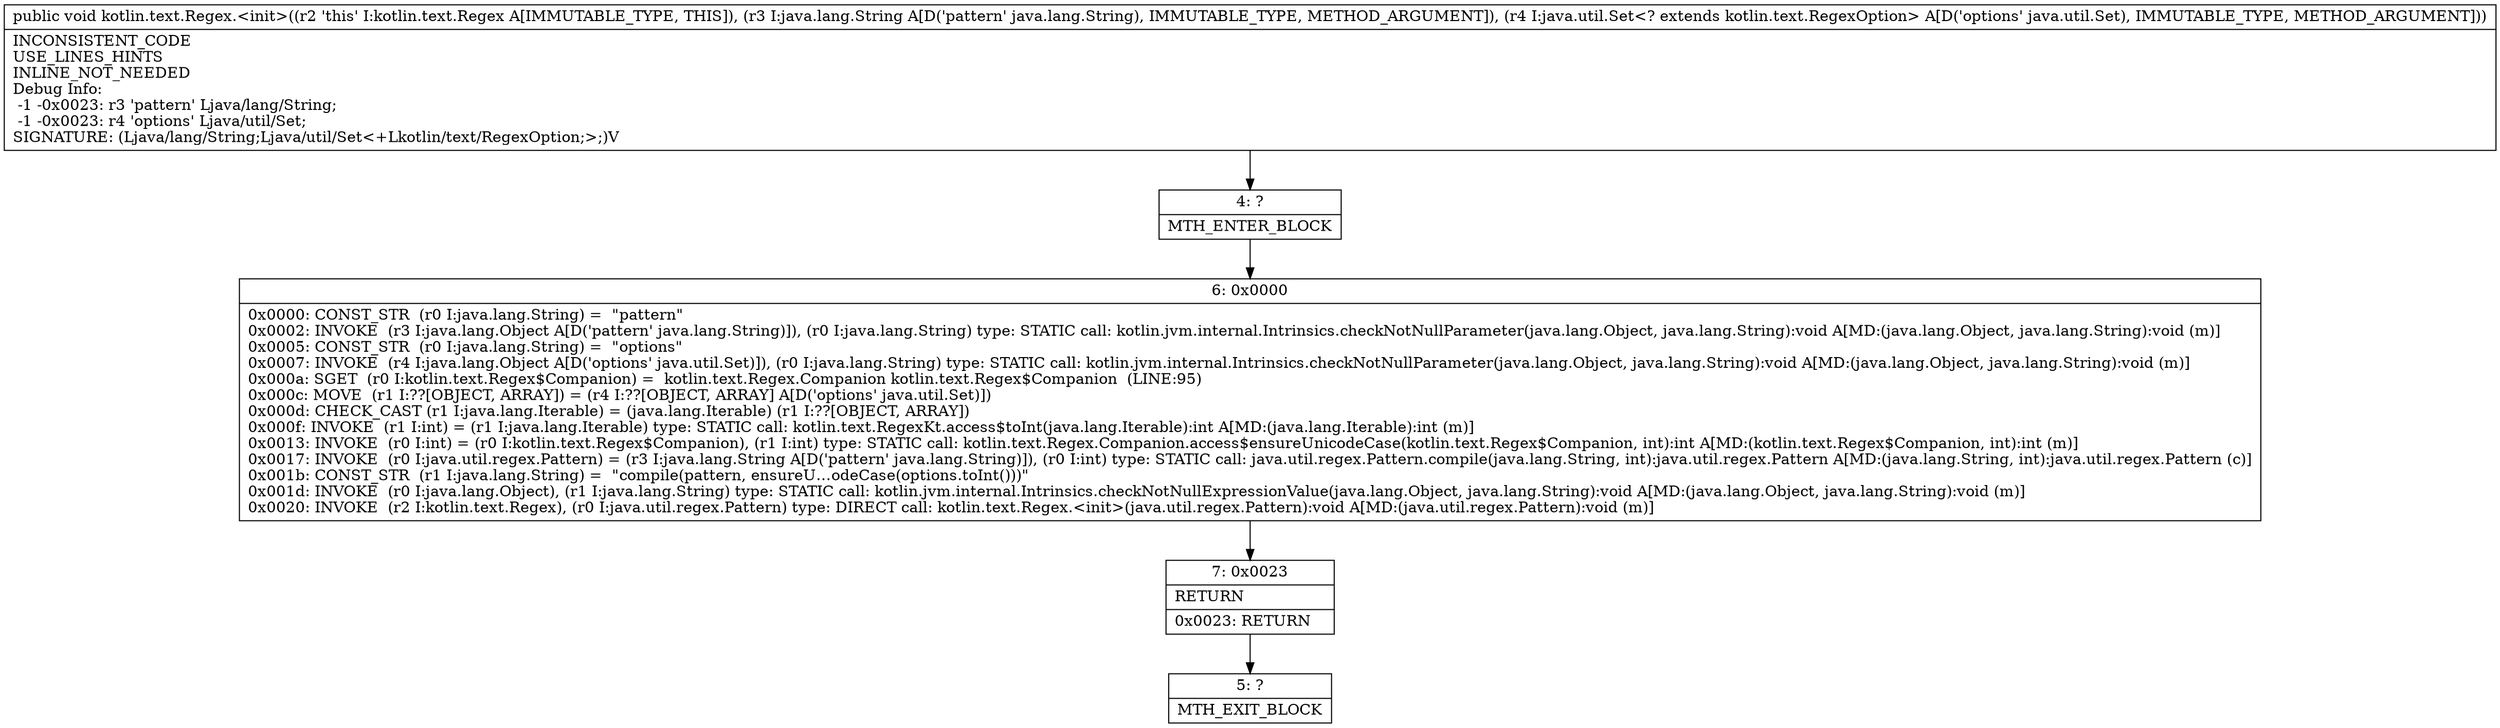 digraph "CFG forkotlin.text.Regex.\<init\>(Ljava\/lang\/String;Ljava\/util\/Set;)V" {
Node_4 [shape=record,label="{4\:\ ?|MTH_ENTER_BLOCK\l}"];
Node_6 [shape=record,label="{6\:\ 0x0000|0x0000: CONST_STR  (r0 I:java.lang.String) =  \"pattern\" \l0x0002: INVOKE  (r3 I:java.lang.Object A[D('pattern' java.lang.String)]), (r0 I:java.lang.String) type: STATIC call: kotlin.jvm.internal.Intrinsics.checkNotNullParameter(java.lang.Object, java.lang.String):void A[MD:(java.lang.Object, java.lang.String):void (m)]\l0x0005: CONST_STR  (r0 I:java.lang.String) =  \"options\" \l0x0007: INVOKE  (r4 I:java.lang.Object A[D('options' java.util.Set)]), (r0 I:java.lang.String) type: STATIC call: kotlin.jvm.internal.Intrinsics.checkNotNullParameter(java.lang.Object, java.lang.String):void A[MD:(java.lang.Object, java.lang.String):void (m)]\l0x000a: SGET  (r0 I:kotlin.text.Regex$Companion) =  kotlin.text.Regex.Companion kotlin.text.Regex$Companion  (LINE:95)\l0x000c: MOVE  (r1 I:??[OBJECT, ARRAY]) = (r4 I:??[OBJECT, ARRAY] A[D('options' java.util.Set)]) \l0x000d: CHECK_CAST (r1 I:java.lang.Iterable) = (java.lang.Iterable) (r1 I:??[OBJECT, ARRAY]) \l0x000f: INVOKE  (r1 I:int) = (r1 I:java.lang.Iterable) type: STATIC call: kotlin.text.RegexKt.access$toInt(java.lang.Iterable):int A[MD:(java.lang.Iterable):int (m)]\l0x0013: INVOKE  (r0 I:int) = (r0 I:kotlin.text.Regex$Companion), (r1 I:int) type: STATIC call: kotlin.text.Regex.Companion.access$ensureUnicodeCase(kotlin.text.Regex$Companion, int):int A[MD:(kotlin.text.Regex$Companion, int):int (m)]\l0x0017: INVOKE  (r0 I:java.util.regex.Pattern) = (r3 I:java.lang.String A[D('pattern' java.lang.String)]), (r0 I:int) type: STATIC call: java.util.regex.Pattern.compile(java.lang.String, int):java.util.regex.Pattern A[MD:(java.lang.String, int):java.util.regex.Pattern (c)]\l0x001b: CONST_STR  (r1 I:java.lang.String) =  \"compile(pattern, ensureU…odeCase(options.toInt()))\" \l0x001d: INVOKE  (r0 I:java.lang.Object), (r1 I:java.lang.String) type: STATIC call: kotlin.jvm.internal.Intrinsics.checkNotNullExpressionValue(java.lang.Object, java.lang.String):void A[MD:(java.lang.Object, java.lang.String):void (m)]\l0x0020: INVOKE  (r2 I:kotlin.text.Regex), (r0 I:java.util.regex.Pattern) type: DIRECT call: kotlin.text.Regex.\<init\>(java.util.regex.Pattern):void A[MD:(java.util.regex.Pattern):void (m)]\l}"];
Node_7 [shape=record,label="{7\:\ 0x0023|RETURN\l|0x0023: RETURN   \l}"];
Node_5 [shape=record,label="{5\:\ ?|MTH_EXIT_BLOCK\l}"];
MethodNode[shape=record,label="{public void kotlin.text.Regex.\<init\>((r2 'this' I:kotlin.text.Regex A[IMMUTABLE_TYPE, THIS]), (r3 I:java.lang.String A[D('pattern' java.lang.String), IMMUTABLE_TYPE, METHOD_ARGUMENT]), (r4 I:java.util.Set\<? extends kotlin.text.RegexOption\> A[D('options' java.util.Set), IMMUTABLE_TYPE, METHOD_ARGUMENT]))  | INCONSISTENT_CODE\lUSE_LINES_HINTS\lINLINE_NOT_NEEDED\lDebug Info:\l  \-1 \-0x0023: r3 'pattern' Ljava\/lang\/String;\l  \-1 \-0x0023: r4 'options' Ljava\/util\/Set;\lSIGNATURE: (Ljava\/lang\/String;Ljava\/util\/Set\<+Lkotlin\/text\/RegexOption;\>;)V\l}"];
MethodNode -> Node_4;Node_4 -> Node_6;
Node_6 -> Node_7;
Node_7 -> Node_5;
}

